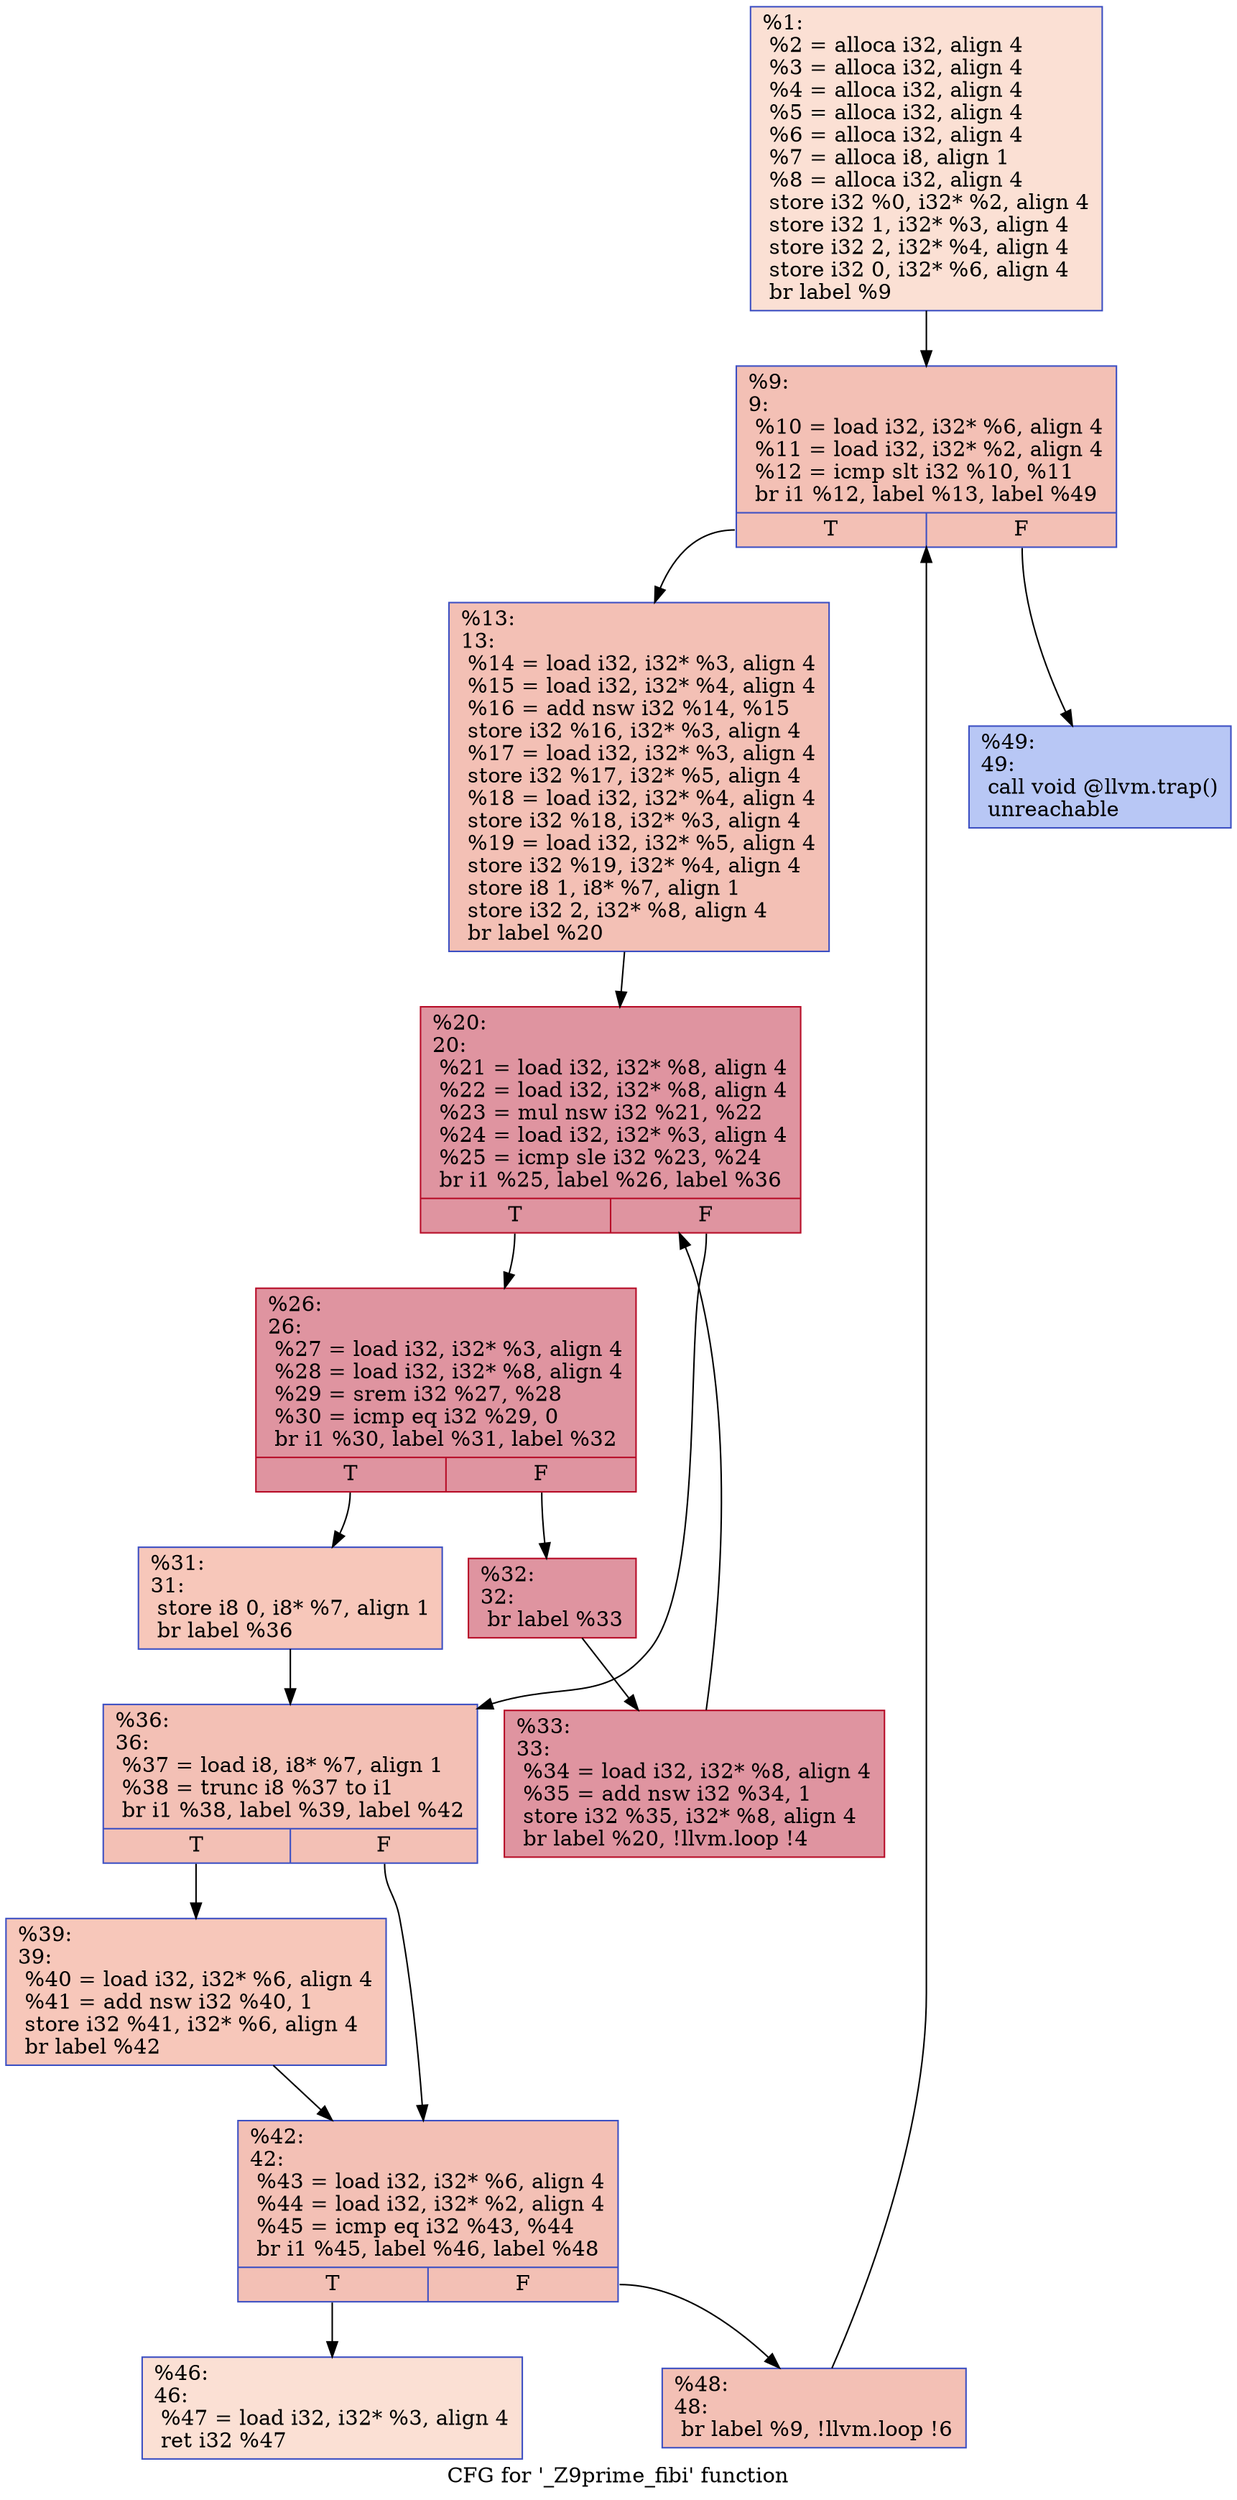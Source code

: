 digraph "CFG for '_Z9prime_fibi' function" {
	label="CFG for '_Z9prime_fibi' function";

	Node0x5557c7040c70 [shape=record,color="#3d50c3ff", style=filled, fillcolor="#f7b99e70",label="{%1:\l  %2 = alloca i32, align 4\l  %3 = alloca i32, align 4\l  %4 = alloca i32, align 4\l  %5 = alloca i32, align 4\l  %6 = alloca i32, align 4\l  %7 = alloca i8, align 1\l  %8 = alloca i32, align 4\l  store i32 %0, i32* %2, align 4\l  store i32 1, i32* %3, align 4\l  store i32 2, i32* %4, align 4\l  store i32 0, i32* %6, align 4\l  br label %9\l}"];
	Node0x5557c7040c70 -> Node0x5557c7041480;
	Node0x5557c7041480 [shape=record,color="#3d50c3ff", style=filled, fillcolor="#e5705870",label="{%9:\l9:                                                \l  %10 = load i32, i32* %6, align 4\l  %11 = load i32, i32* %2, align 4\l  %12 = icmp slt i32 %10, %11\l  br i1 %12, label %13, label %49\l|{<s0>T|<s1>F}}"];
	Node0x5557c7041480:s0 -> Node0x5557c7041b70;
	Node0x5557c7041480:s1 -> Node0x5557c7041bc0;
	Node0x5557c7041b70 [shape=record,color="#3d50c3ff", style=filled, fillcolor="#e5705870",label="{%13:\l13:                                               \l  %14 = load i32, i32* %3, align 4\l  %15 = load i32, i32* %4, align 4\l  %16 = add nsw i32 %14, %15\l  store i32 %16, i32* %3, align 4\l  %17 = load i32, i32* %3, align 4\l  store i32 %17, i32* %5, align 4\l  %18 = load i32, i32* %4, align 4\l  store i32 %18, i32* %3, align 4\l  %19 = load i32, i32* %5, align 4\l  store i32 %19, i32* %4, align 4\l  store i8 1, i8* %7, align 1\l  store i32 2, i32* %8, align 4\l  br label %20\l}"];
	Node0x5557c7041b70 -> Node0x5557c7042280;
	Node0x5557c7042280 [shape=record,color="#b70d28ff", style=filled, fillcolor="#b70d2870",label="{%20:\l20:                                               \l  %21 = load i32, i32* %8, align 4\l  %22 = load i32, i32* %8, align 4\l  %23 = mul nsw i32 %21, %22\l  %24 = load i32, i32* %3, align 4\l  %25 = icmp sle i32 %23, %24\l  br i1 %25, label %26, label %36\l|{<s0>T|<s1>F}}"];
	Node0x5557c7042280:s0 -> Node0x5557c70425b0;
	Node0x5557c7042280:s1 -> Node0x5557c7042600;
	Node0x5557c70425b0 [shape=record,color="#b70d28ff", style=filled, fillcolor="#b70d2870",label="{%26:\l26:                                               \l  %27 = load i32, i32* %3, align 4\l  %28 = load i32, i32* %8, align 4\l  %29 = srem i32 %27, %28\l  %30 = icmp eq i32 %29, 0\l  br i1 %30, label %31, label %32\l|{<s0>T|<s1>F}}"];
	Node0x5557c70425b0:s0 -> Node0x5557c7042940;
	Node0x5557c70425b0:s1 -> Node0x5557c7042990;
	Node0x5557c7042940 [shape=record,color="#3d50c3ff", style=filled, fillcolor="#ec7f6370",label="{%31:\l31:                                               \l  store i8 0, i8* %7, align 1\l  br label %36\l}"];
	Node0x5557c7042940 -> Node0x5557c7042600;
	Node0x5557c7042990 [shape=record,color="#b70d28ff", style=filled, fillcolor="#b70d2870",label="{%32:\l32:                                               \l  br label %33\l}"];
	Node0x5557c7042990 -> Node0x5557c7042e10;
	Node0x5557c7042e10 [shape=record,color="#b70d28ff", style=filled, fillcolor="#b70d2870",label="{%33:\l33:                                               \l  %34 = load i32, i32* %8, align 4\l  %35 = add nsw i32 %34, 1\l  store i32 %35, i32* %8, align 4\l  br label %20, !llvm.loop !4\l}"];
	Node0x5557c7042e10 -> Node0x5557c7042280;
	Node0x5557c7042600 [shape=record,color="#3d50c3ff", style=filled, fillcolor="#e5705870",label="{%36:\l36:                                               \l  %37 = load i8, i8* %7, align 1\l  %38 = trunc i8 %37 to i1\l  br i1 %38, label %39, label %42\l|{<s0>T|<s1>F}}"];
	Node0x5557c7042600:s0 -> Node0x5557c7043c40;
	Node0x5557c7042600:s1 -> Node0x5557c7043c90;
	Node0x5557c7043c40 [shape=record,color="#3d50c3ff", style=filled, fillcolor="#ec7f6370",label="{%39:\l39:                                               \l  %40 = load i32, i32* %6, align 4\l  %41 = add nsw i32 %40, 1\l  store i32 %41, i32* %6, align 4\l  br label %42\l}"];
	Node0x5557c7043c40 -> Node0x5557c7043c90;
	Node0x5557c7043c90 [shape=record,color="#3d50c3ff", style=filled, fillcolor="#e5705870",label="{%42:\l42:                                               \l  %43 = load i32, i32* %6, align 4\l  %44 = load i32, i32* %2, align 4\l  %45 = icmp eq i32 %43, %44\l  br i1 %45, label %46, label %48\l|{<s0>T|<s1>F}}"];
	Node0x5557c7043c90:s0 -> Node0x5557c7044140;
	Node0x5557c7043c90:s1 -> Node0x5557c7044190;
	Node0x5557c7044140 [shape=record,color="#3d50c3ff", style=filled, fillcolor="#f7b99e70",label="{%46:\l46:                                               \l  %47 = load i32, i32* %3, align 4\l  ret i32 %47\l}"];
	Node0x5557c7044190 [shape=record,color="#3d50c3ff", style=filled, fillcolor="#e5705870",label="{%48:\l48:                                               \l  br label %9, !llvm.loop !6\l}"];
	Node0x5557c7044190 -> Node0x5557c7041480;
	Node0x5557c7041bc0 [shape=record,color="#3d50c3ff", style=filled, fillcolor="#5f7fe870",label="{%49:\l49:                                               \l  call void @llvm.trap()\l  unreachable\l}"];
}
